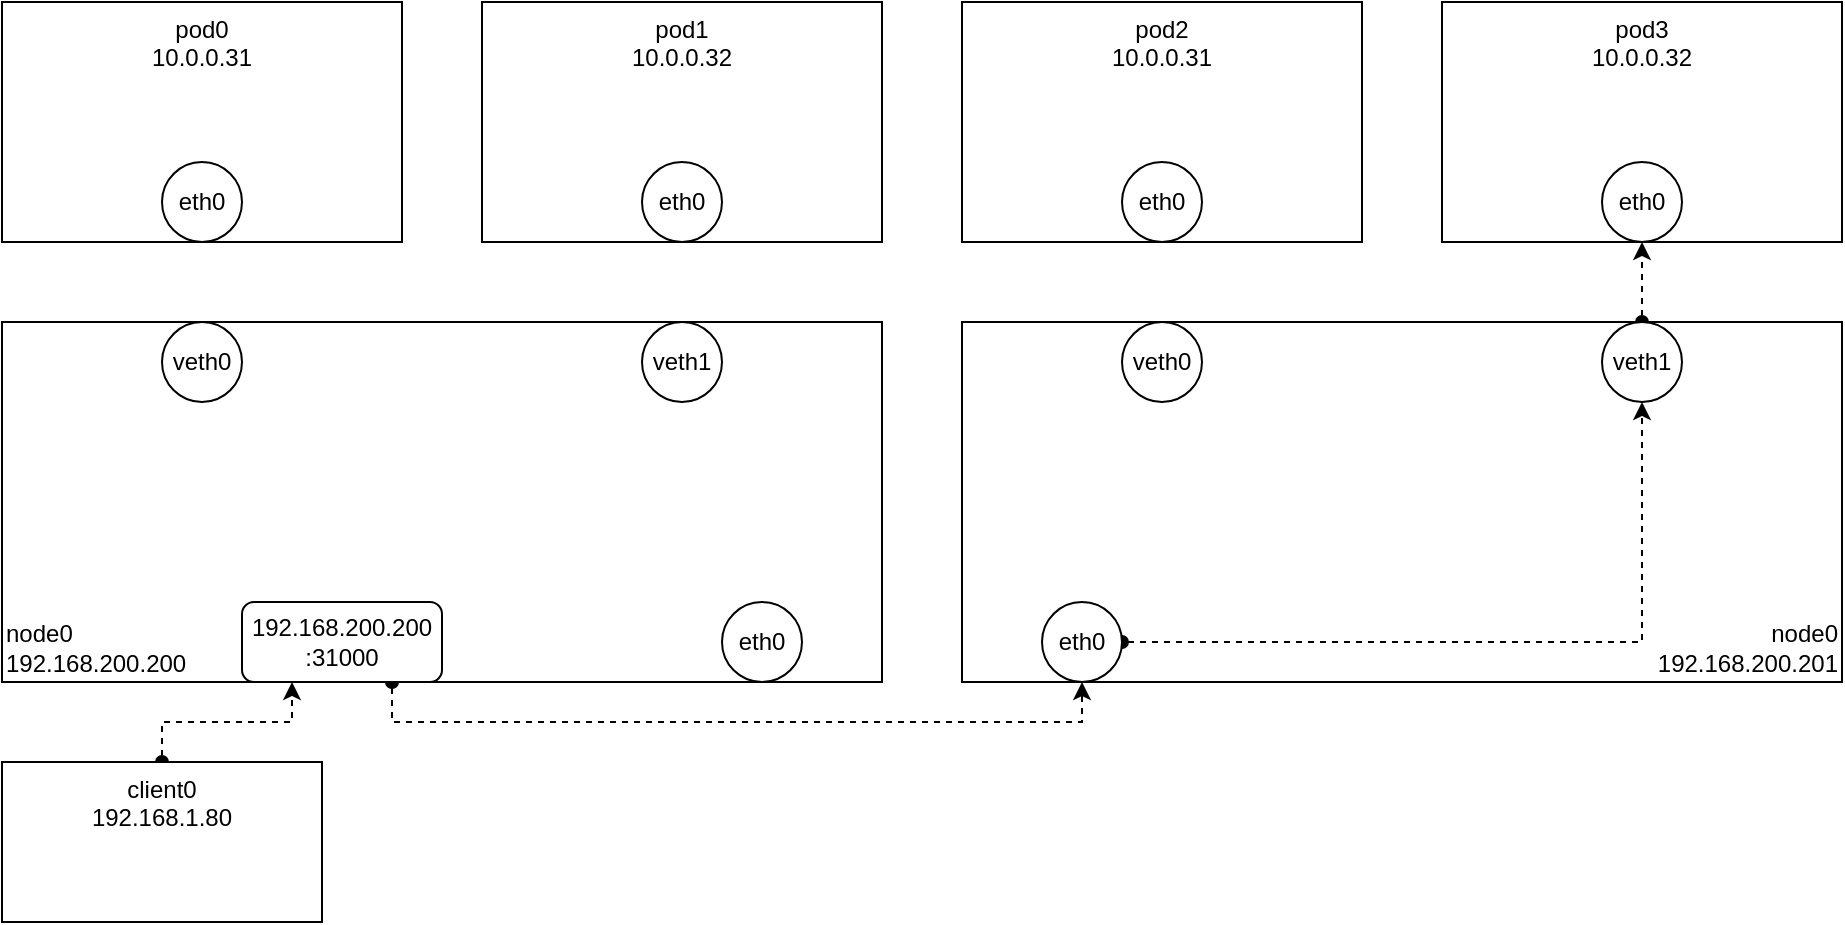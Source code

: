 <mxfile version="21.0.10" type="device" pages="2"><diagram id="q314IKs5yVFqoRma3xBS" name="nodeport"><mxGraphModel dx="1026" dy="733" grid="1" gridSize="10" guides="1" tooltips="1" connect="1" arrows="1" fold="1" page="1" pageScale="1" pageWidth="1169" pageHeight="827" math="0" shadow="0"><root><mxCell id="0"/><mxCell id="1" parent="0"/><mxCell id="FBomMAN8Jf5Dhi8s2Y6T-1" value="pod1&lt;br&gt;10.0.0.32" style="rounded=0;whiteSpace=wrap;html=1;verticalAlign=top;labelPosition=center;verticalLabelPosition=middle;align=center;" parent="1" vertex="1"><mxGeometry x="320" y="100" width="200" height="120" as="geometry"/></mxCell><mxCell id="FBomMAN8Jf5Dhi8s2Y6T-2" value="pod0&lt;br&gt;10.0.0.31" style="rounded=0;whiteSpace=wrap;html=1;verticalAlign=top;labelPosition=center;verticalLabelPosition=middle;align=center;" parent="1" vertex="1"><mxGeometry x="80" y="100" width="200" height="120" as="geometry"/></mxCell><mxCell id="FBomMAN8Jf5Dhi8s2Y6T-3" value="node0&lt;br&gt;192.168.200.200" style="rounded=0;whiteSpace=wrap;html=1;align=left;verticalAlign=bottom;" parent="1" vertex="1"><mxGeometry x="80" y="260" width="440" height="180" as="geometry"/></mxCell><mxCell id="FBomMAN8Jf5Dhi8s2Y6T-8" value="veth0" style="ellipse;whiteSpace=wrap;html=1;aspect=fixed;fontSize=12;" parent="1" vertex="1"><mxGeometry x="160" y="260" width="40" height="40" as="geometry"/></mxCell><mxCell id="FBomMAN8Jf5Dhi8s2Y6T-10" value="eth0" style="ellipse;whiteSpace=wrap;html=1;aspect=fixed;fontSize=12;" parent="1" vertex="1"><mxGeometry x="160" y="180" width="40" height="40" as="geometry"/></mxCell><mxCell id="FBomMAN8Jf5Dhi8s2Y6T-16" value="eth0" style="ellipse;whiteSpace=wrap;html=1;aspect=fixed;fontSize=12;" parent="1" vertex="1"><mxGeometry x="400" y="180" width="40" height="40" as="geometry"/></mxCell><mxCell id="FBomMAN8Jf5Dhi8s2Y6T-19" value="veth1" style="ellipse;whiteSpace=wrap;html=1;aspect=fixed;fontSize=12;" parent="1" vertex="1"><mxGeometry x="400" y="260" width="40" height="40" as="geometry"/></mxCell><mxCell id="FBomMAN8Jf5Dhi8s2Y6T-22" value="pod3&lt;br&gt;10.0.0.32" style="rounded=0;whiteSpace=wrap;html=1;verticalAlign=top;labelPosition=center;verticalLabelPosition=middle;align=center;" parent="1" vertex="1"><mxGeometry x="800" y="100" width="200" height="120" as="geometry"/></mxCell><mxCell id="FBomMAN8Jf5Dhi8s2Y6T-23" value="pod2&lt;br&gt;10.0.0.31" style="rounded=0;whiteSpace=wrap;html=1;verticalAlign=top;labelPosition=center;verticalLabelPosition=middle;align=center;" parent="1" vertex="1"><mxGeometry x="560" y="100" width="200" height="120" as="geometry"/></mxCell><mxCell id="FBomMAN8Jf5Dhi8s2Y6T-24" value="node0&lt;br&gt;192.168.200.201" style="rounded=0;whiteSpace=wrap;html=1;align=right;verticalAlign=bottom;" parent="1" vertex="1"><mxGeometry x="560" y="260" width="440" height="180" as="geometry"/></mxCell><mxCell id="FBomMAN8Jf5Dhi8s2Y6T-27" value="veth0" style="ellipse;whiteSpace=wrap;html=1;aspect=fixed;fontSize=12;" parent="1" vertex="1"><mxGeometry x="640" y="260" width="40" height="40" as="geometry"/></mxCell><mxCell id="FBomMAN8Jf5Dhi8s2Y6T-29" value="eth0" style="ellipse;whiteSpace=wrap;html=1;aspect=fixed;fontSize=12;" parent="1" vertex="1"><mxGeometry x="640" y="180" width="40" height="40" as="geometry"/></mxCell><mxCell id="FBomMAN8Jf5Dhi8s2Y6T-31" value="eth0" style="ellipse;whiteSpace=wrap;html=1;aspect=fixed;fontSize=12;" parent="1" vertex="1"><mxGeometry x="880" y="180" width="40" height="40" as="geometry"/></mxCell><mxCell id="SPAK4UqBrchZiauftiWV-8" style="edgeStyle=orthogonalEdgeStyle;shape=connector;rounded=0;orthogonalLoop=1;jettySize=auto;html=1;exitX=0.5;exitY=0;exitDx=0;exitDy=0;entryX=0.5;entryY=1;entryDx=0;entryDy=0;dashed=1;labelBackgroundColor=default;strokeColor=default;fontFamily=Helvetica;fontSize=11;fontColor=default;startArrow=oval;startFill=1;endArrow=classic;" parent="1" source="FBomMAN8Jf5Dhi8s2Y6T-34" target="FBomMAN8Jf5Dhi8s2Y6T-31" edge="1"><mxGeometry relative="1" as="geometry"/></mxCell><mxCell id="FBomMAN8Jf5Dhi8s2Y6T-34" value="veth1" style="ellipse;whiteSpace=wrap;html=1;aspect=fixed;fontSize=12;" parent="1" vertex="1"><mxGeometry x="880" y="260" width="40" height="40" as="geometry"/></mxCell><mxCell id="SPAK4UqBrchZiauftiWV-6" style="edgeStyle=orthogonalEdgeStyle;shape=connector;rounded=0;orthogonalLoop=1;jettySize=auto;html=1;exitX=0.75;exitY=1;exitDx=0;exitDy=0;entryX=0.5;entryY=1;entryDx=0;entryDy=0;dashed=1;labelBackgroundColor=default;strokeColor=default;fontFamily=Helvetica;fontSize=11;fontColor=default;startArrow=oval;startFill=1;endArrow=classic;" parent="1" source="FBomMAN8Jf5Dhi8s2Y6T-40" target="SPAK4UqBrchZiauftiWV-2" edge="1"><mxGeometry relative="1" as="geometry"/></mxCell><mxCell id="FBomMAN8Jf5Dhi8s2Y6T-40" value="192.168.200.200&lt;br&gt;:31000" style="rounded=1;whiteSpace=wrap;html=1;" parent="1" vertex="1"><mxGeometry x="200" y="400" width="100" height="40" as="geometry"/></mxCell><mxCell id="SPAK4UqBrchZiauftiWV-5" style="edgeStyle=orthogonalEdgeStyle;shape=connector;rounded=0;orthogonalLoop=1;jettySize=auto;html=1;exitX=0.5;exitY=0;exitDx=0;exitDy=0;entryX=0.25;entryY=1;entryDx=0;entryDy=0;dashed=1;labelBackgroundColor=default;strokeColor=default;fontFamily=Helvetica;fontSize=11;fontColor=default;startArrow=oval;startFill=1;endArrow=classic;" parent="1" source="FBomMAN8Jf5Dhi8s2Y6T-41" target="FBomMAN8Jf5Dhi8s2Y6T-40" edge="1"><mxGeometry relative="1" as="geometry"/></mxCell><mxCell id="FBomMAN8Jf5Dhi8s2Y6T-41" value="client0&lt;br&gt;192.168.1.80" style="rounded=0;whiteSpace=wrap;html=1;verticalAlign=top;labelPosition=center;verticalLabelPosition=middle;align=center;" parent="1" vertex="1"><mxGeometry x="80" y="480" width="160" height="80" as="geometry"/></mxCell><mxCell id="SPAK4UqBrchZiauftiWV-7" style="edgeStyle=orthogonalEdgeStyle;shape=connector;rounded=0;orthogonalLoop=1;jettySize=auto;html=1;exitX=1;exitY=0.5;exitDx=0;exitDy=0;entryX=0.5;entryY=1;entryDx=0;entryDy=0;dashed=1;labelBackgroundColor=default;strokeColor=default;fontFamily=Helvetica;fontSize=11;fontColor=default;startArrow=oval;startFill=1;endArrow=classic;" parent="1" source="SPAK4UqBrchZiauftiWV-2" target="FBomMAN8Jf5Dhi8s2Y6T-34" edge="1"><mxGeometry relative="1" as="geometry"/></mxCell><mxCell id="SPAK4UqBrchZiauftiWV-2" value="eth0" style="ellipse;whiteSpace=wrap;html=1;aspect=fixed;fontSize=12;" parent="1" vertex="1"><mxGeometry x="600" y="400" width="40" height="40" as="geometry"/></mxCell><mxCell id="SPAK4UqBrchZiauftiWV-3" value="eth0" style="ellipse;whiteSpace=wrap;html=1;aspect=fixed;fontSize=12;" parent="1" vertex="1"><mxGeometry x="440" y="400" width="40" height="40" as="geometry"/></mxCell></root></mxGraphModel></diagram><diagram id="CwZyJr0p9d5PnwDxGcks" name="loadbalancer"><mxGraphModel dx="1026" dy="733" grid="1" gridSize="10" guides="1" tooltips="1" connect="1" arrows="1" fold="1" page="1" pageScale="1" pageWidth="1169" pageHeight="827" math="0" shadow="0"><root><mxCell id="0"/><mxCell id="1" parent="0"/><mxCell id="Q45LJInef-0NdFdtlzi4-1" value="pod1&lt;br&gt;10.0.0.32" style="rounded=0;whiteSpace=wrap;html=1;verticalAlign=top;labelPosition=center;verticalLabelPosition=middle;align=center;" vertex="1" parent="1"><mxGeometry x="320" y="100" width="200" height="120" as="geometry"/></mxCell><mxCell id="Q45LJInef-0NdFdtlzi4-2" value="pod0&lt;br&gt;10.0.0.31" style="rounded=0;whiteSpace=wrap;html=1;verticalAlign=top;labelPosition=center;verticalLabelPosition=middle;align=center;" vertex="1" parent="1"><mxGeometry x="80" y="100" width="200" height="120" as="geometry"/></mxCell><mxCell id="Q45LJInef-0NdFdtlzi4-3" value="node0&lt;br&gt;192.168.200.200" style="rounded=0;whiteSpace=wrap;html=1;align=left;verticalAlign=bottom;" vertex="1" parent="1"><mxGeometry x="80" y="260" width="440" height="180" as="geometry"/></mxCell><mxCell id="Q45LJInef-0NdFdtlzi4-4" value="veth0" style="ellipse;whiteSpace=wrap;html=1;aspect=fixed;fontSize=12;" vertex="1" parent="1"><mxGeometry x="160" y="260" width="40" height="40" as="geometry"/></mxCell><mxCell id="Q45LJInef-0NdFdtlzi4-5" value="eth0" style="ellipse;whiteSpace=wrap;html=1;aspect=fixed;fontSize=12;" vertex="1" parent="1"><mxGeometry x="160" y="180" width="40" height="40" as="geometry"/></mxCell><mxCell id="Q45LJInef-0NdFdtlzi4-6" value="eth0" style="ellipse;whiteSpace=wrap;html=1;aspect=fixed;fontSize=12;" vertex="1" parent="1"><mxGeometry x="400" y="180" width="40" height="40" as="geometry"/></mxCell><mxCell id="Q45LJInef-0NdFdtlzi4-7" value="veth1" style="ellipse;whiteSpace=wrap;html=1;aspect=fixed;fontSize=12;" vertex="1" parent="1"><mxGeometry x="400" y="260" width="40" height="40" as="geometry"/></mxCell><mxCell id="Q45LJInef-0NdFdtlzi4-8" value="pod3&lt;br&gt;10.0.0.32" style="rounded=0;whiteSpace=wrap;html=1;verticalAlign=top;labelPosition=center;verticalLabelPosition=middle;align=center;" vertex="1" parent="1"><mxGeometry x="800" y="100" width="200" height="120" as="geometry"/></mxCell><mxCell id="Q45LJInef-0NdFdtlzi4-9" value="pod2&lt;br&gt;10.0.0.31" style="rounded=0;whiteSpace=wrap;html=1;verticalAlign=top;labelPosition=center;verticalLabelPosition=middle;align=center;" vertex="1" parent="1"><mxGeometry x="560" y="100" width="200" height="120" as="geometry"/></mxCell><mxCell id="Q45LJInef-0NdFdtlzi4-10" value="node0&lt;br&gt;192.168.200.201" style="rounded=0;whiteSpace=wrap;html=1;align=right;verticalAlign=bottom;" vertex="1" parent="1"><mxGeometry x="560" y="260" width="440" height="180" as="geometry"/></mxCell><mxCell id="Q45LJInef-0NdFdtlzi4-11" value="veth0" style="ellipse;whiteSpace=wrap;html=1;aspect=fixed;fontSize=12;" vertex="1" parent="1"><mxGeometry x="640" y="260" width="40" height="40" as="geometry"/></mxCell><mxCell id="Q45LJInef-0NdFdtlzi4-12" value="eth0" style="ellipse;whiteSpace=wrap;html=1;aspect=fixed;fontSize=12;" vertex="1" parent="1"><mxGeometry x="640" y="180" width="40" height="40" as="geometry"/></mxCell><mxCell id="Q45LJInef-0NdFdtlzi4-13" value="eth0" style="ellipse;whiteSpace=wrap;html=1;aspect=fixed;fontSize=12;" vertex="1" parent="1"><mxGeometry x="880" y="180" width="40" height="40" as="geometry"/></mxCell><mxCell id="Q45LJInef-0NdFdtlzi4-14" style="edgeStyle=orthogonalEdgeStyle;shape=connector;rounded=0;orthogonalLoop=1;jettySize=auto;html=1;exitX=0.5;exitY=0;exitDx=0;exitDy=0;entryX=0.5;entryY=1;entryDx=0;entryDy=0;dashed=1;labelBackgroundColor=default;strokeColor=default;fontFamily=Helvetica;fontSize=11;fontColor=default;startArrow=oval;startFill=1;endArrow=classic;" edge="1" parent="1" source="Q45LJInef-0NdFdtlzi4-15" target="Q45LJInef-0NdFdtlzi4-13"><mxGeometry relative="1" as="geometry"/></mxCell><mxCell id="Q45LJInef-0NdFdtlzi4-15" value="veth1" style="ellipse;whiteSpace=wrap;html=1;aspect=fixed;fontSize=12;" vertex="1" parent="1"><mxGeometry x="880" y="260" width="40" height="40" as="geometry"/></mxCell><mxCell id="Q45LJInef-0NdFdtlzi4-17" value="192.168.200.200&lt;br&gt;:31000" style="rounded=1;whiteSpace=wrap;html=1;" vertex="1" parent="1"><mxGeometry x="200" y="400" width="100" height="40" as="geometry"/></mxCell><mxCell id="Q45LJInef-0NdFdtlzi4-24" style="edgeStyle=orthogonalEdgeStyle;rounded=0;orthogonalLoop=1;jettySize=auto;html=1;exitX=1;exitY=0.5;exitDx=0;exitDy=0;dashed=1;startArrow=oval;startFill=1;" edge="1" parent="1" source="Q45LJInef-0NdFdtlzi4-19" target="Q45LJInef-0NdFdtlzi4-23"><mxGeometry relative="1" as="geometry"/></mxCell><mxCell id="Q45LJInef-0NdFdtlzi4-19" value="client0&lt;br&gt;192.168.1.80" style="rounded=0;whiteSpace=wrap;html=1;verticalAlign=top;labelPosition=center;verticalLabelPosition=middle;align=center;" vertex="1" parent="1"><mxGeometry x="80" y="480" width="160" height="80" as="geometry"/></mxCell><mxCell id="Q45LJInef-0NdFdtlzi4-21" value="eth0" style="ellipse;whiteSpace=wrap;html=1;aspect=fixed;fontSize=12;" vertex="1" parent="1"><mxGeometry x="600" y="400" width="40" height="40" as="geometry"/></mxCell><mxCell id="Q45LJInef-0NdFdtlzi4-22" value="eth0" style="ellipse;whiteSpace=wrap;html=1;aspect=fixed;fontSize=12;" vertex="1" parent="1"><mxGeometry x="440" y="400" width="40" height="40" as="geometry"/></mxCell><mxCell id="Q45LJInef-0NdFdtlzi4-25" style="edgeStyle=orthogonalEdgeStyle;shape=connector;rounded=0;orthogonalLoop=1;jettySize=auto;html=1;exitX=0.5;exitY=0;exitDx=0;exitDy=0;entryX=0.5;entryY=1;entryDx=0;entryDy=0;dashed=1;labelBackgroundColor=default;strokeColor=default;fontFamily=Helvetica;fontSize=11;fontColor=default;startArrow=oval;startFill=1;endArrow=classic;" edge="1" parent="1" source="Q45LJInef-0NdFdtlzi4-23" target="Q45LJInef-0NdFdtlzi4-15"><mxGeometry relative="1" as="geometry"/></mxCell><mxCell id="Q45LJInef-0NdFdtlzi4-23" value="192.168.200.240&lt;br&gt;:80" style="rounded=1;whiteSpace=wrap;html=1;" vertex="1" parent="1"><mxGeometry x="780" y="400" width="100" height="40" as="geometry"/></mxCell></root></mxGraphModel></diagram></mxfile>